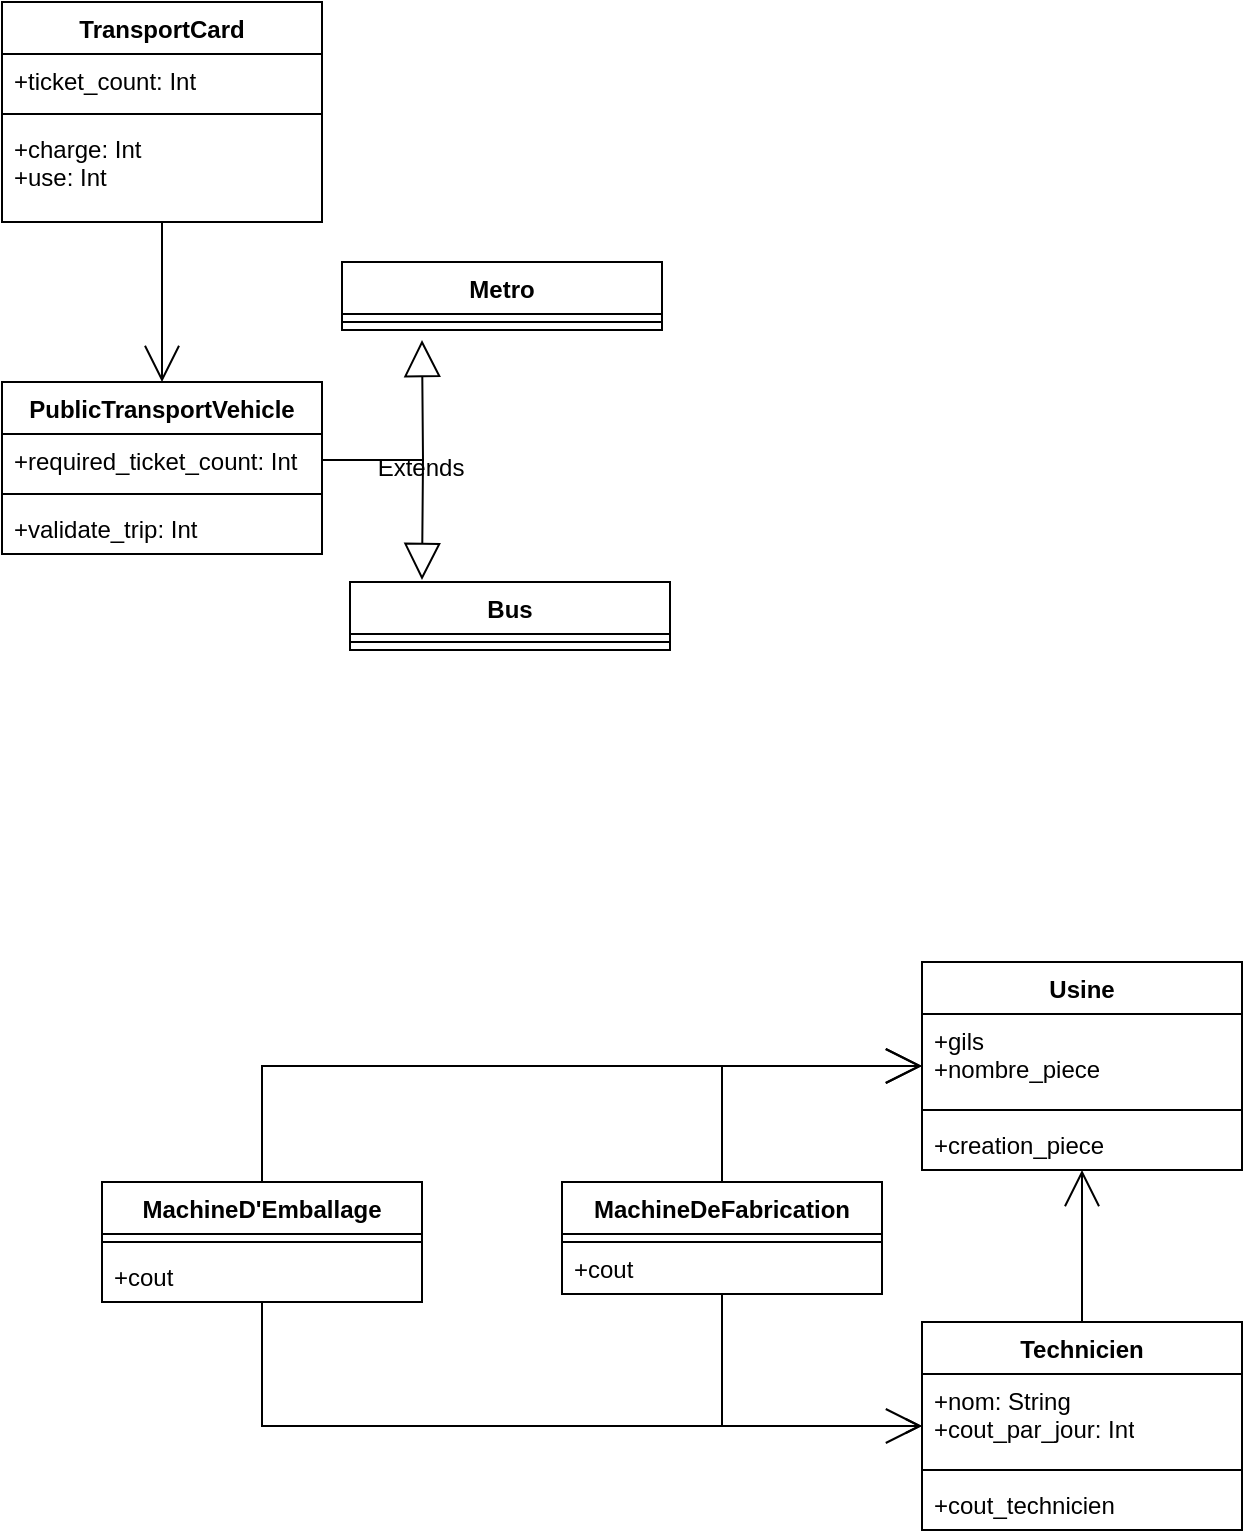<mxfile version="24.2.2" type="github">
  <diagram name="Page-1" id="O2KQqQ0y2aDYyK8URsUT">
    <mxGraphModel dx="956" dy="1849" grid="1" gridSize="10" guides="1" tooltips="1" connect="1" arrows="1" fold="1" page="1" pageScale="1" pageWidth="827" pageHeight="1169" math="0" shadow="0">
      <root>
        <mxCell id="0" />
        <mxCell id="1" parent="0" />
        <mxCell id="IK5Il55TeBvra9iN9kZJ-27" style="edgeStyle=orthogonalEdgeStyle;rounded=0;orthogonalLoop=1;jettySize=auto;html=1;entryX=0.5;entryY=0;entryDx=0;entryDy=0;endSize=16;startSize=16;endArrow=open;endFill=0;" edge="1" parent="1" source="IK5Il55TeBvra9iN9kZJ-1" target="IK5Il55TeBvra9iN9kZJ-5">
          <mxGeometry relative="1" as="geometry" />
        </mxCell>
        <mxCell id="IK5Il55TeBvra9iN9kZJ-1" value="TransportCard" style="swimlane;fontStyle=1;align=center;verticalAlign=top;childLayout=stackLayout;horizontal=1;startSize=26;horizontalStack=0;resizeParent=1;resizeParentMax=0;resizeLast=0;collapsible=1;marginBottom=0;whiteSpace=wrap;html=1;" vertex="1" parent="1">
          <mxGeometry x="10" y="-570" width="160" height="110" as="geometry" />
        </mxCell>
        <mxCell id="IK5Il55TeBvra9iN9kZJ-2" value="+ticket_count: Int" style="text;strokeColor=none;fillColor=none;align=left;verticalAlign=top;spacingLeft=4;spacingRight=4;overflow=hidden;rotatable=0;points=[[0,0.5],[1,0.5]];portConstraint=eastwest;whiteSpace=wrap;html=1;" vertex="1" parent="IK5Il55TeBvra9iN9kZJ-1">
          <mxGeometry y="26" width="160" height="26" as="geometry" />
        </mxCell>
        <mxCell id="IK5Il55TeBvra9iN9kZJ-3" value="" style="line;strokeWidth=1;fillColor=none;align=left;verticalAlign=middle;spacingTop=-1;spacingLeft=3;spacingRight=3;rotatable=0;labelPosition=right;points=[];portConstraint=eastwest;strokeColor=inherit;" vertex="1" parent="IK5Il55TeBvra9iN9kZJ-1">
          <mxGeometry y="52" width="160" height="8" as="geometry" />
        </mxCell>
        <mxCell id="IK5Il55TeBvra9iN9kZJ-4" value="+charge: Int&lt;div&gt;+use: Int&lt;/div&gt;" style="text;strokeColor=none;fillColor=none;align=left;verticalAlign=top;spacingLeft=4;spacingRight=4;overflow=hidden;rotatable=0;points=[[0,0.5],[1,0.5]];portConstraint=eastwest;whiteSpace=wrap;html=1;" vertex="1" parent="IK5Il55TeBvra9iN9kZJ-1">
          <mxGeometry y="60" width="160" height="50" as="geometry" />
        </mxCell>
        <mxCell id="IK5Il55TeBvra9iN9kZJ-5" value="PublicTransportVehicle" style="swimlane;fontStyle=1;align=center;verticalAlign=top;childLayout=stackLayout;horizontal=1;startSize=26;horizontalStack=0;resizeParent=1;resizeParentMax=0;resizeLast=0;collapsible=1;marginBottom=0;whiteSpace=wrap;html=1;" vertex="1" parent="1">
          <mxGeometry x="10" y="-380" width="160" height="86" as="geometry" />
        </mxCell>
        <mxCell id="IK5Il55TeBvra9iN9kZJ-6" value="+required_ticket_count: Int" style="text;strokeColor=none;fillColor=none;align=left;verticalAlign=top;spacingLeft=4;spacingRight=4;overflow=hidden;rotatable=0;points=[[0,0.5],[1,0.5]];portConstraint=eastwest;whiteSpace=wrap;html=1;" vertex="1" parent="IK5Il55TeBvra9iN9kZJ-5">
          <mxGeometry y="26" width="160" height="26" as="geometry" />
        </mxCell>
        <mxCell id="IK5Il55TeBvra9iN9kZJ-7" value="" style="line;strokeWidth=1;fillColor=none;align=left;verticalAlign=middle;spacingTop=-1;spacingLeft=3;spacingRight=3;rotatable=0;labelPosition=right;points=[];portConstraint=eastwest;strokeColor=inherit;" vertex="1" parent="IK5Il55TeBvra9iN9kZJ-5">
          <mxGeometry y="52" width="160" height="8" as="geometry" />
        </mxCell>
        <mxCell id="IK5Il55TeBvra9iN9kZJ-8" value="+validate_trip: Int" style="text;strokeColor=none;fillColor=none;align=left;verticalAlign=top;spacingLeft=4;spacingRight=4;overflow=hidden;rotatable=0;points=[[0,0.5],[1,0.5]];portConstraint=eastwest;whiteSpace=wrap;html=1;" vertex="1" parent="IK5Il55TeBvra9iN9kZJ-5">
          <mxGeometry y="60" width="160" height="26" as="geometry" />
        </mxCell>
        <mxCell id="IK5Il55TeBvra9iN9kZJ-13" value="Metro" style="swimlane;fontStyle=1;align=center;verticalAlign=top;childLayout=stackLayout;horizontal=1;startSize=26;horizontalStack=0;resizeParent=1;resizeParentMax=0;resizeLast=0;collapsible=1;marginBottom=0;whiteSpace=wrap;html=1;" vertex="1" parent="1">
          <mxGeometry x="180" y="-440" width="160" height="34" as="geometry" />
        </mxCell>
        <mxCell id="IK5Il55TeBvra9iN9kZJ-15" value="" style="line;strokeWidth=1;fillColor=none;align=left;verticalAlign=middle;spacingTop=-1;spacingLeft=3;spacingRight=3;rotatable=0;labelPosition=right;points=[];portConstraint=eastwest;strokeColor=inherit;" vertex="1" parent="IK5Il55TeBvra9iN9kZJ-13">
          <mxGeometry y="26" width="160" height="8" as="geometry" />
        </mxCell>
        <mxCell id="IK5Il55TeBvra9iN9kZJ-17" value="Bus" style="swimlane;fontStyle=1;align=center;verticalAlign=top;childLayout=stackLayout;horizontal=1;startSize=26;horizontalStack=0;resizeParent=1;resizeParentMax=0;resizeLast=0;collapsible=1;marginBottom=0;whiteSpace=wrap;html=1;" vertex="1" parent="1">
          <mxGeometry x="184" y="-280" width="160" height="34" as="geometry" />
        </mxCell>
        <mxCell id="IK5Il55TeBvra9iN9kZJ-19" value="" style="line;strokeWidth=1;fillColor=none;align=left;verticalAlign=middle;spacingTop=-1;spacingLeft=3;spacingRight=3;rotatable=0;labelPosition=right;points=[];portConstraint=eastwest;strokeColor=inherit;" vertex="1" parent="IK5Il55TeBvra9iN9kZJ-17">
          <mxGeometry y="26" width="160" height="8" as="geometry" />
        </mxCell>
        <mxCell id="IK5Il55TeBvra9iN9kZJ-21" style="edgeStyle=orthogonalEdgeStyle;rounded=0;orthogonalLoop=1;jettySize=auto;html=1;entryX=1;entryY=0.5;entryDx=0;entryDy=0;endSize=16;startSize=16;endArrow=none;endFill=0;startArrow=block;startFill=0;" edge="1" parent="1" target="IK5Il55TeBvra9iN9kZJ-6">
          <mxGeometry relative="1" as="geometry">
            <mxPoint x="220" y="-401" as="sourcePoint" />
          </mxGeometry>
        </mxCell>
        <mxCell id="IK5Il55TeBvra9iN9kZJ-22" style="edgeStyle=orthogonalEdgeStyle;rounded=0;orthogonalLoop=1;jettySize=auto;html=1;entryX=1;entryY=0.5;entryDx=0;entryDy=0;endArrow=none;endFill=0;startArrow=block;startFill=0;endSize=16;startSize=16;" edge="1" parent="1" target="IK5Il55TeBvra9iN9kZJ-6">
          <mxGeometry relative="1" as="geometry">
            <mxPoint x="220" y="-281" as="sourcePoint" />
          </mxGeometry>
        </mxCell>
        <mxCell id="IK5Il55TeBvra9iN9kZJ-23" value="Extends" style="text;html=1;align=center;verticalAlign=middle;resizable=0;points=[];autosize=1;strokeColor=none;fillColor=none;" vertex="1" parent="1">
          <mxGeometry x="184" y="-352" width="70" height="30" as="geometry" />
        </mxCell>
        <mxCell id="IK5Il55TeBvra9iN9kZJ-28" value="MachineDeFabrication" style="swimlane;fontStyle=1;align=center;verticalAlign=top;childLayout=stackLayout;horizontal=1;startSize=26;horizontalStack=0;resizeParent=1;resizeParentMax=0;resizeLast=0;collapsible=1;marginBottom=0;whiteSpace=wrap;html=1;" vertex="1" parent="1">
          <mxGeometry x="290" y="20" width="160" height="56" as="geometry" />
        </mxCell>
        <mxCell id="IK5Il55TeBvra9iN9kZJ-29" value="" style="text;strokeColor=default;fillColor=none;align=left;verticalAlign=top;spacingLeft=4;spacingRight=4;overflow=hidden;rotatable=0;points=[[0,0.5],[1,0.5]];portConstraint=eastwest;whiteSpace=wrap;html=1;" vertex="1" parent="IK5Il55TeBvra9iN9kZJ-28">
          <mxGeometry y="26" width="160" height="4" as="geometry" />
        </mxCell>
        <mxCell id="IK5Il55TeBvra9iN9kZJ-31" value="+cout" style="text;strokeColor=none;fillColor=none;align=left;verticalAlign=top;spacingLeft=4;spacingRight=4;overflow=hidden;rotatable=0;points=[[0,0.5],[1,0.5]];portConstraint=eastwest;whiteSpace=wrap;html=1;" vertex="1" parent="IK5Il55TeBvra9iN9kZJ-28">
          <mxGeometry y="30" width="160" height="26" as="geometry" />
        </mxCell>
        <mxCell id="IK5Il55TeBvra9iN9kZJ-32" value="MachineD&#39;Emballage" style="swimlane;fontStyle=1;align=center;verticalAlign=top;childLayout=stackLayout;horizontal=1;startSize=26;horizontalStack=0;resizeParent=1;resizeParentMax=0;resizeLast=0;collapsible=1;marginBottom=0;whiteSpace=wrap;html=1;" vertex="1" parent="1">
          <mxGeometry x="60" y="20" width="160" height="60" as="geometry" />
        </mxCell>
        <mxCell id="IK5Il55TeBvra9iN9kZJ-34" value="" style="line;strokeWidth=1;fillColor=none;align=left;verticalAlign=middle;spacingTop=-1;spacingLeft=3;spacingRight=3;rotatable=0;labelPosition=right;points=[];portConstraint=eastwest;strokeColor=inherit;" vertex="1" parent="IK5Il55TeBvra9iN9kZJ-32">
          <mxGeometry y="26" width="160" height="8" as="geometry" />
        </mxCell>
        <mxCell id="IK5Il55TeBvra9iN9kZJ-35" value="+cout" style="text;strokeColor=none;fillColor=none;align=left;verticalAlign=top;spacingLeft=4;spacingRight=4;overflow=hidden;rotatable=0;points=[[0,0.5],[1,0.5]];portConstraint=eastwest;whiteSpace=wrap;html=1;" vertex="1" parent="IK5Il55TeBvra9iN9kZJ-32">
          <mxGeometry y="34" width="160" height="26" as="geometry" />
        </mxCell>
        <mxCell id="IK5Il55TeBvra9iN9kZJ-40" style="edgeStyle=orthogonalEdgeStyle;rounded=0;orthogonalLoop=1;jettySize=auto;html=1;endArrow=none;endFill=0;startArrow=open;startFill=0;" edge="1" parent="1" source="IK5Il55TeBvra9iN9kZJ-36" target="IK5Il55TeBvra9iN9kZJ-28">
          <mxGeometry relative="1" as="geometry" />
        </mxCell>
        <mxCell id="IK5Il55TeBvra9iN9kZJ-41" style="edgeStyle=orthogonalEdgeStyle;rounded=0;orthogonalLoop=1;jettySize=auto;html=1;endArrow=none;endFill=0;startArrow=open;startFill=0;endSize=16;startSize=16;" edge="1" parent="1" source="IK5Il55TeBvra9iN9kZJ-36" target="IK5Il55TeBvra9iN9kZJ-32">
          <mxGeometry relative="1" as="geometry" />
        </mxCell>
        <mxCell id="IK5Il55TeBvra9iN9kZJ-36" value="Technicien" style="swimlane;fontStyle=1;align=center;verticalAlign=top;childLayout=stackLayout;horizontal=1;startSize=26;horizontalStack=0;resizeParent=1;resizeParentMax=0;resizeLast=0;collapsible=1;marginBottom=0;whiteSpace=wrap;html=1;" vertex="1" parent="1">
          <mxGeometry x="470" y="90" width="160" height="104" as="geometry" />
        </mxCell>
        <mxCell id="IK5Il55TeBvra9iN9kZJ-37" value="+nom: String&lt;div&gt;+cout_par_jour: Int&lt;/div&gt;" style="text;strokeColor=none;fillColor=none;align=left;verticalAlign=top;spacingLeft=4;spacingRight=4;overflow=hidden;rotatable=0;points=[[0,0.5],[1,0.5]];portConstraint=eastwest;whiteSpace=wrap;html=1;" vertex="1" parent="IK5Il55TeBvra9iN9kZJ-36">
          <mxGeometry y="26" width="160" height="44" as="geometry" />
        </mxCell>
        <mxCell id="IK5Il55TeBvra9iN9kZJ-38" value="" style="line;strokeWidth=1;fillColor=none;align=left;verticalAlign=middle;spacingTop=-1;spacingLeft=3;spacingRight=3;rotatable=0;labelPosition=right;points=[];portConstraint=eastwest;strokeColor=inherit;" vertex="1" parent="IK5Il55TeBvra9iN9kZJ-36">
          <mxGeometry y="70" width="160" height="8" as="geometry" />
        </mxCell>
        <mxCell id="IK5Il55TeBvra9iN9kZJ-39" value="+cout_technicien" style="text;strokeColor=none;fillColor=none;align=left;verticalAlign=top;spacingLeft=4;spacingRight=4;overflow=hidden;rotatable=0;points=[[0,0.5],[1,0.5]];portConstraint=eastwest;whiteSpace=wrap;html=1;" vertex="1" parent="IK5Il55TeBvra9iN9kZJ-36">
          <mxGeometry y="78" width="160" height="26" as="geometry" />
        </mxCell>
        <mxCell id="IK5Il55TeBvra9iN9kZJ-47" style="edgeStyle=orthogonalEdgeStyle;rounded=0;orthogonalLoop=1;jettySize=auto;html=1;endSize=16;startSize=16;endArrow=none;endFill=0;startArrow=open;startFill=0;" edge="1" parent="1" source="IK5Il55TeBvra9iN9kZJ-43" target="IK5Il55TeBvra9iN9kZJ-36">
          <mxGeometry relative="1" as="geometry" />
        </mxCell>
        <mxCell id="IK5Il55TeBvra9iN9kZJ-48" style="edgeStyle=orthogonalEdgeStyle;rounded=0;orthogonalLoop=1;jettySize=auto;html=1;entryX=0.5;entryY=0;entryDx=0;entryDy=0;startArrow=open;startFill=0;endArrow=none;endFill=0;endSize=16;startSize=16;" edge="1" parent="1" source="IK5Il55TeBvra9iN9kZJ-43" target="IK5Il55TeBvra9iN9kZJ-28">
          <mxGeometry relative="1" as="geometry" />
        </mxCell>
        <mxCell id="IK5Il55TeBvra9iN9kZJ-49" style="edgeStyle=orthogonalEdgeStyle;rounded=0;orthogonalLoop=1;jettySize=auto;html=1;entryX=0.5;entryY=0;entryDx=0;entryDy=0;startArrow=open;startFill=0;endArrow=none;endFill=0;endSize=16;startSize=16;" edge="1" parent="1" source="IK5Il55TeBvra9iN9kZJ-43" target="IK5Il55TeBvra9iN9kZJ-32">
          <mxGeometry relative="1" as="geometry">
            <mxPoint x="570" y="-157" as="sourcePoint" />
            <mxPoint x="140" as="targetPoint" />
          </mxGeometry>
        </mxCell>
        <mxCell id="IK5Il55TeBvra9iN9kZJ-43" value="Usine" style="swimlane;fontStyle=1;align=center;verticalAlign=top;childLayout=stackLayout;horizontal=1;startSize=26;horizontalStack=0;resizeParent=1;resizeParentMax=0;resizeLast=0;collapsible=1;marginBottom=0;whiteSpace=wrap;html=1;" vertex="1" parent="1">
          <mxGeometry x="470" y="-90" width="160" height="104" as="geometry" />
        </mxCell>
        <mxCell id="IK5Il55TeBvra9iN9kZJ-44" value="+gils&lt;div&gt;+nombre_piece&lt;/div&gt;&lt;div&gt;&lt;br&gt;&lt;/div&gt;" style="text;strokeColor=none;fillColor=none;align=left;verticalAlign=top;spacingLeft=4;spacingRight=4;overflow=hidden;rotatable=0;points=[[0,0.5],[1,0.5]];portConstraint=eastwest;whiteSpace=wrap;html=1;" vertex="1" parent="IK5Il55TeBvra9iN9kZJ-43">
          <mxGeometry y="26" width="160" height="44" as="geometry" />
        </mxCell>
        <mxCell id="IK5Il55TeBvra9iN9kZJ-45" value="" style="line;strokeWidth=1;fillColor=none;align=left;verticalAlign=middle;spacingTop=-1;spacingLeft=3;spacingRight=3;rotatable=0;labelPosition=right;points=[];portConstraint=eastwest;strokeColor=inherit;" vertex="1" parent="IK5Il55TeBvra9iN9kZJ-43">
          <mxGeometry y="70" width="160" height="8" as="geometry" />
        </mxCell>
        <mxCell id="IK5Il55TeBvra9iN9kZJ-46" value="+creation_piece" style="text;strokeColor=none;fillColor=none;align=left;verticalAlign=top;spacingLeft=4;spacingRight=4;overflow=hidden;rotatable=0;points=[[0,0.5],[1,0.5]];portConstraint=eastwest;whiteSpace=wrap;html=1;" vertex="1" parent="IK5Il55TeBvra9iN9kZJ-43">
          <mxGeometry y="78" width="160" height="26" as="geometry" />
        </mxCell>
      </root>
    </mxGraphModel>
  </diagram>
</mxfile>
